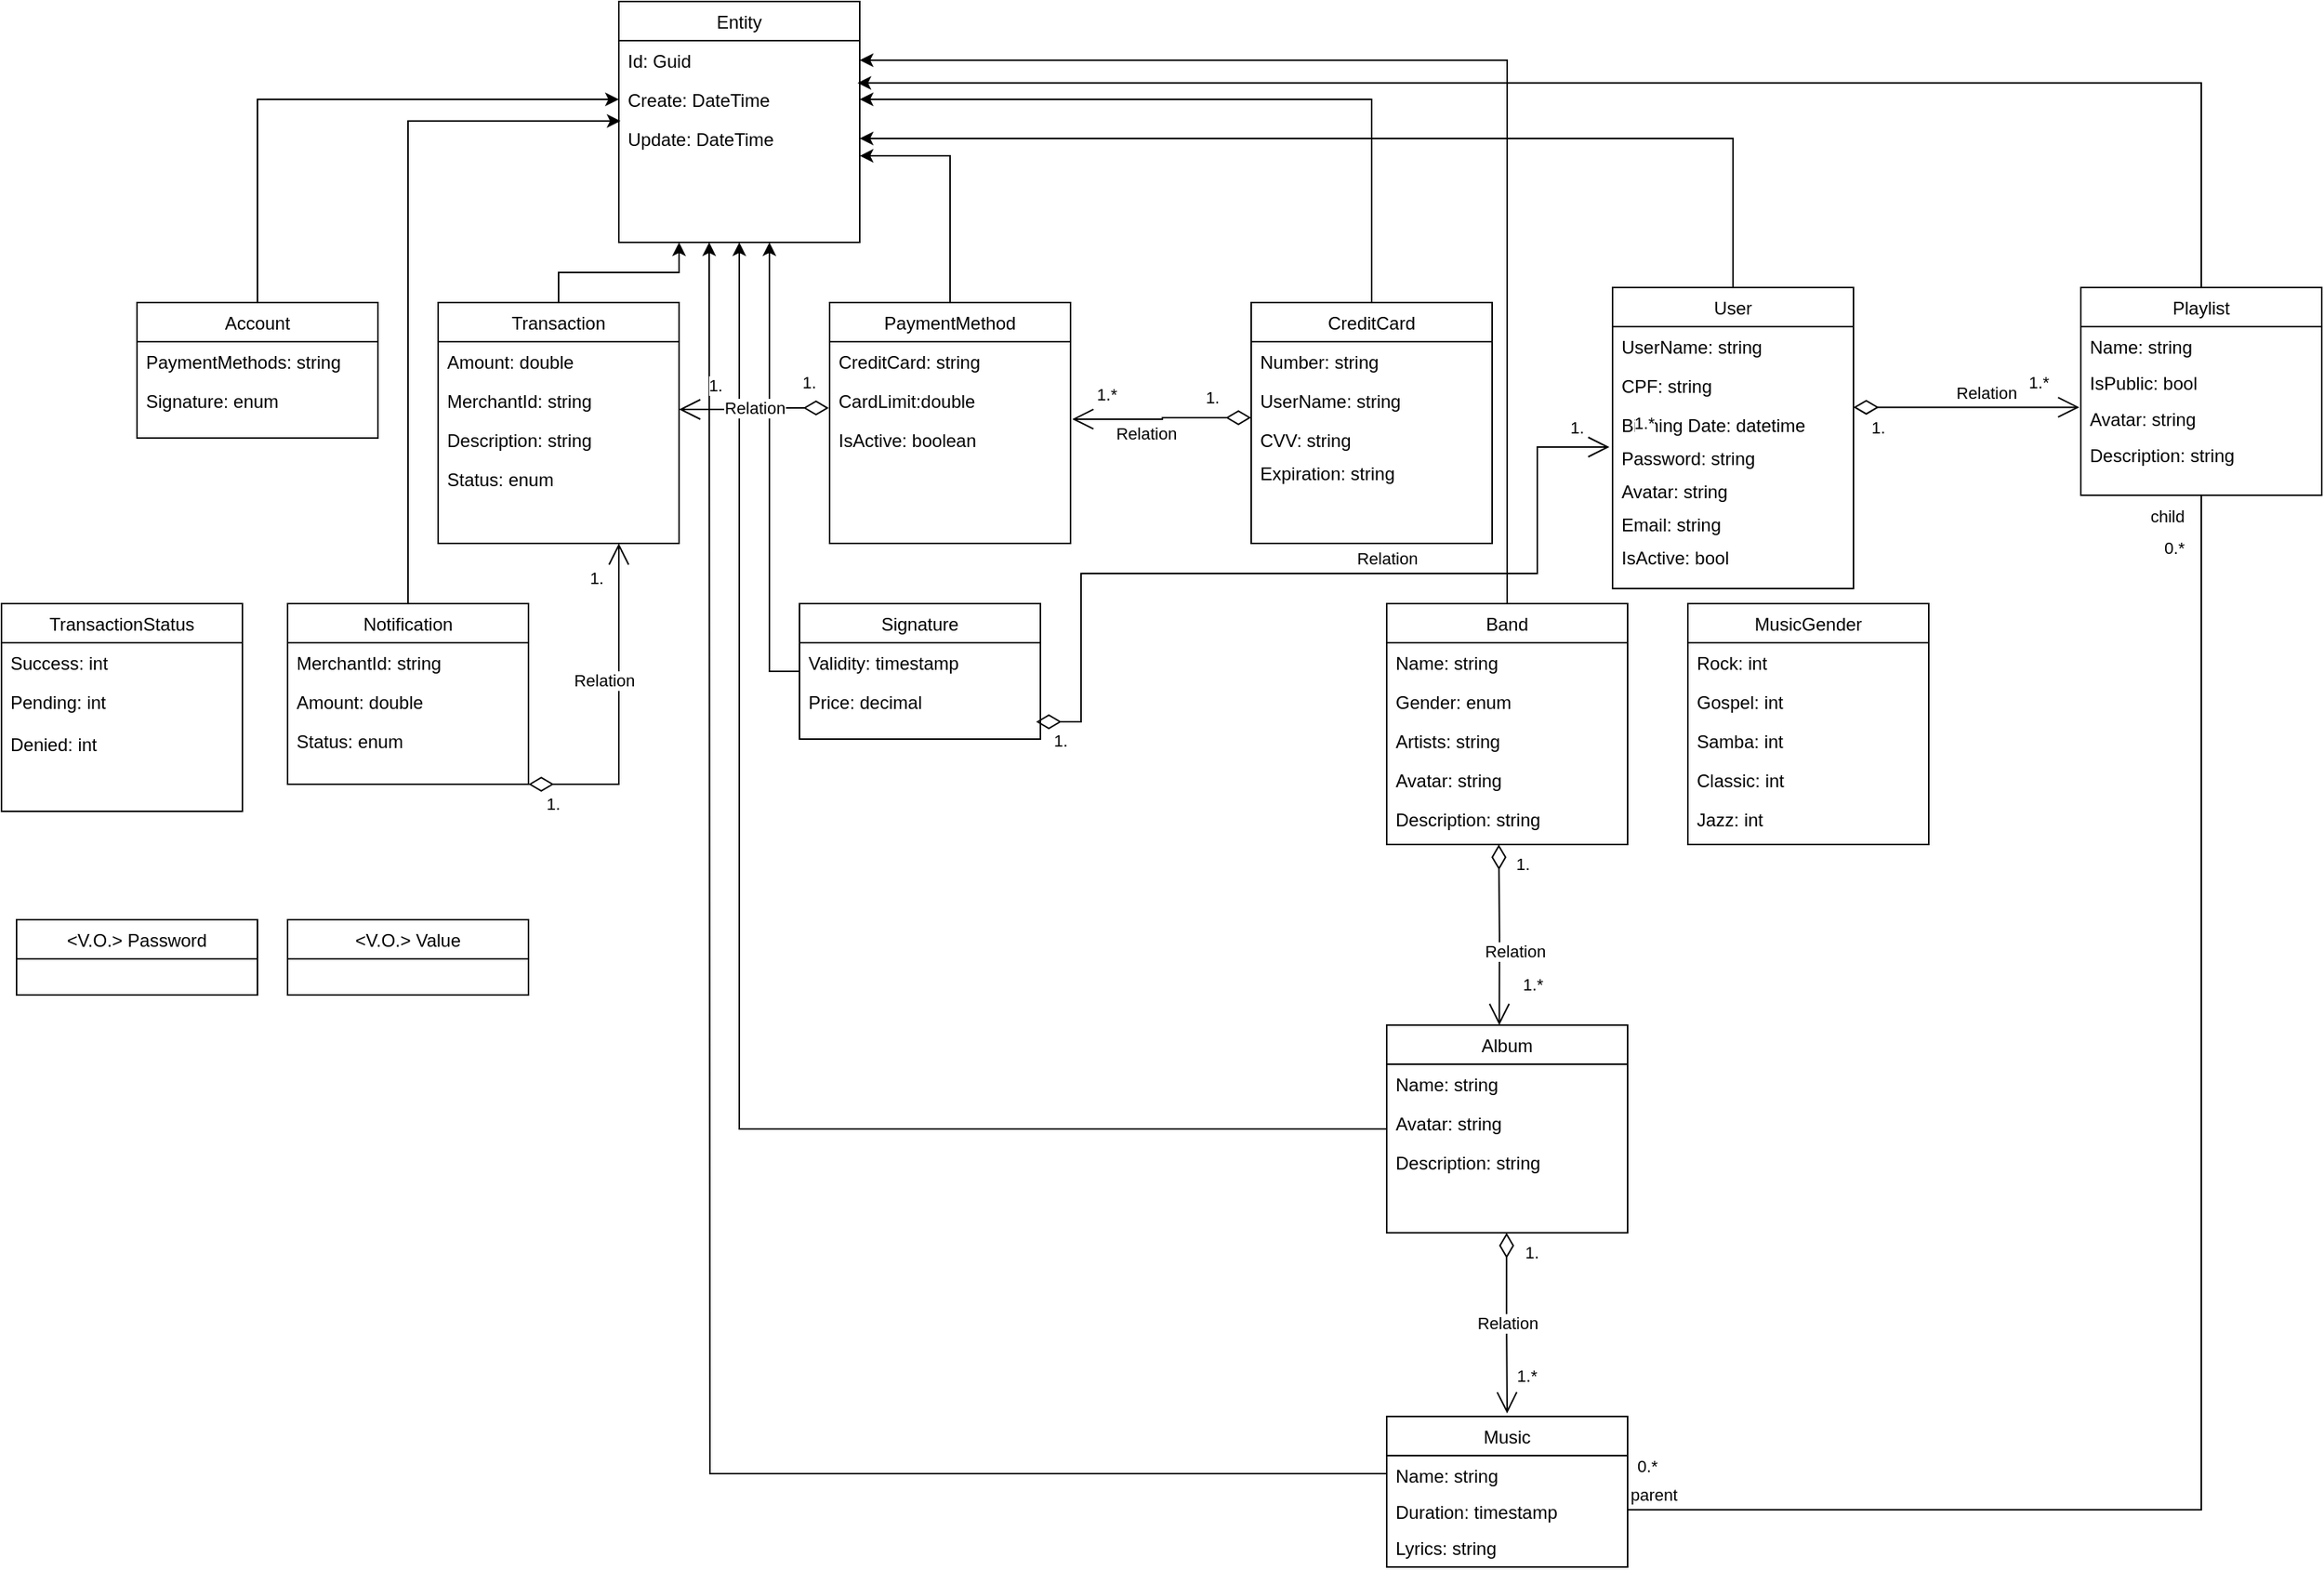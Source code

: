 <mxfile version="22.1.11" type="github">
  <diagram id="C5RBs43oDa-KdzZeNtuy" name="Page-1">
    <mxGraphModel dx="2552" dy="936" grid="1" gridSize="10" guides="1" tooltips="1" connect="1" arrows="1" fold="1" page="1" pageScale="1" pageWidth="827" pageHeight="1169" math="0" shadow="0">
      <root>
        <mxCell id="WIyWlLk6GJQsqaUBKTNV-0" />
        <mxCell id="WIyWlLk6GJQsqaUBKTNV-1" parent="WIyWlLk6GJQsqaUBKTNV-0" />
        <mxCell id="0GUvXhndow0v7ntM_QwC-140" style="edgeStyle=orthogonalEdgeStyle;rounded=0;orthogonalLoop=1;jettySize=auto;html=1;entryX=0;entryY=0.5;entryDx=0;entryDy=0;" edge="1" parent="WIyWlLk6GJQsqaUBKTNV-1" source="0GUvXhndow0v7ntM_QwC-0" target="0GUvXhndow0v7ntM_QwC-29">
          <mxGeometry relative="1" as="geometry" />
        </mxCell>
        <mxCell id="0GUvXhndow0v7ntM_QwC-0" value="Account" style="swimlane;fontStyle=0;align=center;verticalAlign=top;childLayout=stackLayout;horizontal=1;startSize=26;horizontalStack=0;resizeParent=1;resizeLast=0;collapsible=1;marginBottom=0;rounded=0;shadow=0;strokeWidth=1;" vertex="1" parent="WIyWlLk6GJQsqaUBKTNV-1">
          <mxGeometry x="80" y="800" width="160" height="90" as="geometry">
            <mxRectangle x="130" y="380" width="160" height="26" as="alternateBounds" />
          </mxGeometry>
        </mxCell>
        <mxCell id="0GUvXhndow0v7ntM_QwC-6" value="PaymentMethods: string" style="text;align=left;verticalAlign=top;spacingLeft=4;spacingRight=4;overflow=hidden;rotatable=0;points=[[0,0.5],[1,0.5]];portConstraint=eastwest;rounded=0;shadow=0;html=0;" vertex="1" parent="0GUvXhndow0v7ntM_QwC-0">
          <mxGeometry y="26" width="160" height="26" as="geometry" />
        </mxCell>
        <mxCell id="0GUvXhndow0v7ntM_QwC-2" value="Signature: enum" style="text;align=left;verticalAlign=top;spacingLeft=4;spacingRight=4;overflow=hidden;rotatable=0;points=[[0,0.5],[1,0.5]];portConstraint=eastwest;rounded=0;shadow=0;html=0;" vertex="1" parent="0GUvXhndow0v7ntM_QwC-0">
          <mxGeometry y="52" width="160" height="22" as="geometry" />
        </mxCell>
        <mxCell id="0GUvXhndow0v7ntM_QwC-139" style="edgeStyle=orthogonalEdgeStyle;rounded=0;orthogonalLoop=1;jettySize=auto;html=1;entryX=0.25;entryY=1;entryDx=0;entryDy=0;" edge="1" parent="WIyWlLk6GJQsqaUBKTNV-1" source="0GUvXhndow0v7ntM_QwC-7" target="0GUvXhndow0v7ntM_QwC-27">
          <mxGeometry relative="1" as="geometry" />
        </mxCell>
        <mxCell id="0GUvXhndow0v7ntM_QwC-7" value="Transaction" style="swimlane;fontStyle=0;align=center;verticalAlign=top;childLayout=stackLayout;horizontal=1;startSize=26;horizontalStack=0;resizeParent=1;resizeLast=0;collapsible=1;marginBottom=0;rounded=0;shadow=0;strokeWidth=1;" vertex="1" parent="WIyWlLk6GJQsqaUBKTNV-1">
          <mxGeometry x="280" y="800" width="160" height="160" as="geometry">
            <mxRectangle x="130" y="380" width="160" height="26" as="alternateBounds" />
          </mxGeometry>
        </mxCell>
        <mxCell id="0GUvXhndow0v7ntM_QwC-15" value="Amount: double" style="text;align=left;verticalAlign=top;spacingLeft=4;spacingRight=4;overflow=hidden;rotatable=0;points=[[0,0.5],[1,0.5]];portConstraint=eastwest;" vertex="1" parent="0GUvXhndow0v7ntM_QwC-7">
          <mxGeometry y="26" width="160" height="26" as="geometry" />
        </mxCell>
        <mxCell id="0GUvXhndow0v7ntM_QwC-25" value="MerchantId: string" style="text;align=left;verticalAlign=top;spacingLeft=4;spacingRight=4;overflow=hidden;rotatable=0;points=[[0,0.5],[1,0.5]];portConstraint=eastwest;" vertex="1" parent="0GUvXhndow0v7ntM_QwC-7">
          <mxGeometry y="52" width="160" height="26" as="geometry" />
        </mxCell>
        <mxCell id="0GUvXhndow0v7ntM_QwC-26" value="Description: string" style="text;align=left;verticalAlign=top;spacingLeft=4;spacingRight=4;overflow=hidden;rotatable=0;points=[[0,0.5],[1,0.5]];portConstraint=eastwest;" vertex="1" parent="0GUvXhndow0v7ntM_QwC-7">
          <mxGeometry y="78" width="160" height="26" as="geometry" />
        </mxCell>
        <mxCell id="0GUvXhndow0v7ntM_QwC-67" value="Status: enum" style="text;align=left;verticalAlign=top;spacingLeft=4;spacingRight=4;overflow=hidden;rotatable=0;points=[[0,0.5],[1,0.5]];portConstraint=eastwest;" vertex="1" parent="0GUvXhndow0v7ntM_QwC-7">
          <mxGeometry y="104" width="160" height="26" as="geometry" />
        </mxCell>
        <mxCell id="0GUvXhndow0v7ntM_QwC-17" value="PaymentMethod" style="swimlane;fontStyle=0;align=center;verticalAlign=top;childLayout=stackLayout;horizontal=1;startSize=26;horizontalStack=0;resizeParent=1;resizeLast=0;collapsible=1;marginBottom=0;rounded=0;shadow=0;strokeWidth=1;" vertex="1" parent="WIyWlLk6GJQsqaUBKTNV-1">
          <mxGeometry x="540" y="800" width="160" height="160" as="geometry">
            <mxRectangle x="130" y="380" width="160" height="26" as="alternateBounds" />
          </mxGeometry>
        </mxCell>
        <mxCell id="0GUvXhndow0v7ntM_QwC-18" value="CreditCard: string" style="text;align=left;verticalAlign=top;spacingLeft=4;spacingRight=4;overflow=hidden;rotatable=0;points=[[0,0.5],[1,0.5]];portConstraint=eastwest;" vertex="1" parent="0GUvXhndow0v7ntM_QwC-17">
          <mxGeometry y="26" width="160" height="26" as="geometry" />
        </mxCell>
        <mxCell id="0GUvXhndow0v7ntM_QwC-19" value="CardLimit:double" style="text;align=left;verticalAlign=top;spacingLeft=4;spacingRight=4;overflow=hidden;rotatable=0;points=[[0,0.5],[1,0.5]];portConstraint=eastwest;rounded=0;shadow=0;html=0;" vertex="1" parent="0GUvXhndow0v7ntM_QwC-17">
          <mxGeometry y="52" width="160" height="26" as="geometry" />
        </mxCell>
        <mxCell id="0GUvXhndow0v7ntM_QwC-20" value="IsActive: boolean" style="text;align=left;verticalAlign=top;spacingLeft=4;spacingRight=4;overflow=hidden;rotatable=0;points=[[0,0.5],[1,0.5]];portConstraint=eastwest;rounded=0;shadow=0;html=0;" vertex="1" parent="0GUvXhndow0v7ntM_QwC-17">
          <mxGeometry y="78" width="160" height="22" as="geometry" />
        </mxCell>
        <mxCell id="0GUvXhndow0v7ntM_QwC-21" value="Notification" style="swimlane;fontStyle=0;align=center;verticalAlign=top;childLayout=stackLayout;horizontal=1;startSize=26;horizontalStack=0;resizeParent=1;resizeLast=0;collapsible=1;marginBottom=0;rounded=0;shadow=0;strokeWidth=1;" vertex="1" parent="WIyWlLk6GJQsqaUBKTNV-1">
          <mxGeometry x="180" y="1000" width="160" height="120" as="geometry">
            <mxRectangle x="130" y="380" width="160" height="26" as="alternateBounds" />
          </mxGeometry>
        </mxCell>
        <mxCell id="0GUvXhndow0v7ntM_QwC-22" value="MerchantId: string" style="text;align=left;verticalAlign=top;spacingLeft=4;spacingRight=4;overflow=hidden;rotatable=0;points=[[0,0.5],[1,0.5]];portConstraint=eastwest;" vertex="1" parent="0GUvXhndow0v7ntM_QwC-21">
          <mxGeometry y="26" width="160" height="26" as="geometry" />
        </mxCell>
        <mxCell id="0GUvXhndow0v7ntM_QwC-24" value="Amount: double" style="text;align=left;verticalAlign=top;spacingLeft=4;spacingRight=4;overflow=hidden;rotatable=0;points=[[0,0.5],[1,0.5]];portConstraint=eastwest;" vertex="1" parent="0GUvXhndow0v7ntM_QwC-21">
          <mxGeometry y="52" width="160" height="26" as="geometry" />
        </mxCell>
        <mxCell id="0GUvXhndow0v7ntM_QwC-127" value="Status: enum" style="text;align=left;verticalAlign=top;spacingLeft=4;spacingRight=4;overflow=hidden;rotatable=0;points=[[0,0.5],[1,0.5]];portConstraint=eastwest;" vertex="1" parent="0GUvXhndow0v7ntM_QwC-21">
          <mxGeometry y="78" width="160" height="26" as="geometry" />
        </mxCell>
        <mxCell id="0GUvXhndow0v7ntM_QwC-27" value="Entity" style="swimlane;fontStyle=0;align=center;verticalAlign=top;childLayout=stackLayout;horizontal=1;startSize=26;horizontalStack=0;resizeParent=1;resizeLast=0;collapsible=1;marginBottom=0;rounded=0;shadow=0;strokeWidth=1;" vertex="1" parent="WIyWlLk6GJQsqaUBKTNV-1">
          <mxGeometry x="400" y="600" width="160" height="160" as="geometry">
            <mxRectangle x="130" y="380" width="160" height="26" as="alternateBounds" />
          </mxGeometry>
        </mxCell>
        <mxCell id="0GUvXhndow0v7ntM_QwC-28" value="Id: Guid" style="text;align=left;verticalAlign=top;spacingLeft=4;spacingRight=4;overflow=hidden;rotatable=0;points=[[0,0.5],[1,0.5]];portConstraint=eastwest;" vertex="1" parent="0GUvXhndow0v7ntM_QwC-27">
          <mxGeometry y="26" width="160" height="26" as="geometry" />
        </mxCell>
        <mxCell id="0GUvXhndow0v7ntM_QwC-29" value="Create: DateTime" style="text;align=left;verticalAlign=top;spacingLeft=4;spacingRight=4;overflow=hidden;rotatable=0;points=[[0,0.5],[1,0.5]];portConstraint=eastwest;" vertex="1" parent="0GUvXhndow0v7ntM_QwC-27">
          <mxGeometry y="52" width="160" height="26" as="geometry" />
        </mxCell>
        <mxCell id="0GUvXhndow0v7ntM_QwC-30" value="Update: DateTime" style="text;align=left;verticalAlign=top;spacingLeft=4;spacingRight=4;overflow=hidden;rotatable=0;points=[[0,0.5],[1,0.5]];portConstraint=eastwest;" vertex="1" parent="0GUvXhndow0v7ntM_QwC-27">
          <mxGeometry y="78" width="160" height="26" as="geometry" />
        </mxCell>
        <mxCell id="0GUvXhndow0v7ntM_QwC-136" style="edgeStyle=orthogonalEdgeStyle;rounded=0;orthogonalLoop=1;jettySize=auto;html=1;entryX=1;entryY=0.5;entryDx=0;entryDy=0;" edge="1" parent="WIyWlLk6GJQsqaUBKTNV-1" source="0GUvXhndow0v7ntM_QwC-34" target="0GUvXhndow0v7ntM_QwC-29">
          <mxGeometry relative="1" as="geometry" />
        </mxCell>
        <mxCell id="0GUvXhndow0v7ntM_QwC-34" value="CreditCard" style="swimlane;fontStyle=0;align=center;verticalAlign=top;childLayout=stackLayout;horizontal=1;startSize=26;horizontalStack=0;resizeParent=1;resizeLast=0;collapsible=1;marginBottom=0;rounded=0;shadow=0;strokeWidth=1;" vertex="1" parent="WIyWlLk6GJQsqaUBKTNV-1">
          <mxGeometry x="820" y="800" width="160" height="160" as="geometry">
            <mxRectangle x="130" y="380" width="160" height="26" as="alternateBounds" />
          </mxGeometry>
        </mxCell>
        <mxCell id="0GUvXhndow0v7ntM_QwC-35" value="Number: string" style="text;align=left;verticalAlign=top;spacingLeft=4;spacingRight=4;overflow=hidden;rotatable=0;points=[[0,0.5],[1,0.5]];portConstraint=eastwest;" vertex="1" parent="0GUvXhndow0v7ntM_QwC-34">
          <mxGeometry y="26" width="160" height="26" as="geometry" />
        </mxCell>
        <mxCell id="0GUvXhndow0v7ntM_QwC-36" value="UserName: string" style="text;align=left;verticalAlign=top;spacingLeft=4;spacingRight=4;overflow=hidden;rotatable=0;points=[[0,0.5],[1,0.5]];portConstraint=eastwest;rounded=0;shadow=0;html=0;" vertex="1" parent="0GUvXhndow0v7ntM_QwC-34">
          <mxGeometry y="52" width="160" height="26" as="geometry" />
        </mxCell>
        <mxCell id="0GUvXhndow0v7ntM_QwC-37" value="CVV: string" style="text;align=left;verticalAlign=top;spacingLeft=4;spacingRight=4;overflow=hidden;rotatable=0;points=[[0,0.5],[1,0.5]];portConstraint=eastwest;rounded=0;shadow=0;html=0;" vertex="1" parent="0GUvXhndow0v7ntM_QwC-34">
          <mxGeometry y="78" width="160" height="22" as="geometry" />
        </mxCell>
        <mxCell id="0GUvXhndow0v7ntM_QwC-38" value="Expiration: string" style="text;align=left;verticalAlign=top;spacingLeft=4;spacingRight=4;overflow=hidden;rotatable=0;points=[[0,0.5],[1,0.5]];portConstraint=eastwest;rounded=0;shadow=0;html=0;" vertex="1" parent="0GUvXhndow0v7ntM_QwC-34">
          <mxGeometry y="100" width="160" height="22" as="geometry" />
        </mxCell>
        <mxCell id="0GUvXhndow0v7ntM_QwC-138" style="edgeStyle=orthogonalEdgeStyle;rounded=0;orthogonalLoop=1;jettySize=auto;html=1;" edge="1" parent="WIyWlLk6GJQsqaUBKTNV-1" source="0GUvXhndow0v7ntM_QwC-39">
          <mxGeometry relative="1" as="geometry">
            <mxPoint x="500" y="760" as="targetPoint" />
          </mxGeometry>
        </mxCell>
        <mxCell id="0GUvXhndow0v7ntM_QwC-39" value="Signature" style="swimlane;fontStyle=0;align=center;verticalAlign=top;childLayout=stackLayout;horizontal=1;startSize=26;horizontalStack=0;resizeParent=1;resizeLast=0;collapsible=1;marginBottom=0;rounded=0;shadow=0;strokeWidth=1;" vertex="1" parent="WIyWlLk6GJQsqaUBKTNV-1">
          <mxGeometry x="520" y="1000" width="160" height="90" as="geometry">
            <mxRectangle x="130" y="380" width="160" height="26" as="alternateBounds" />
          </mxGeometry>
        </mxCell>
        <mxCell id="0GUvXhndow0v7ntM_QwC-47" value="Validity: timestamp" style="text;align=left;verticalAlign=top;spacingLeft=4;spacingRight=4;overflow=hidden;rotatable=0;points=[[0,0.5],[1,0.5]];portConstraint=eastwest;" vertex="1" parent="0GUvXhndow0v7ntM_QwC-39">
          <mxGeometry y="26" width="160" height="26" as="geometry" />
        </mxCell>
        <mxCell id="0GUvXhndow0v7ntM_QwC-44" value="Price: decimal" style="text;align=left;verticalAlign=top;spacingLeft=4;spacingRight=4;overflow=hidden;rotatable=0;points=[[0,0.5],[1,0.5]];portConstraint=eastwest;" vertex="1" parent="0GUvXhndow0v7ntM_QwC-39">
          <mxGeometry y="52" width="160" height="26" as="geometry" />
        </mxCell>
        <mxCell id="0GUvXhndow0v7ntM_QwC-150" style="edgeStyle=orthogonalEdgeStyle;rounded=0;orthogonalLoop=1;jettySize=auto;html=1;entryX=1;entryY=0.5;entryDx=0;entryDy=0;" edge="1" parent="WIyWlLk6GJQsqaUBKTNV-1" source="0GUvXhndow0v7ntM_QwC-59" target="0GUvXhndow0v7ntM_QwC-30">
          <mxGeometry relative="1" as="geometry" />
        </mxCell>
        <mxCell id="0GUvXhndow0v7ntM_QwC-59" value="User" style="swimlane;fontStyle=0;align=center;verticalAlign=top;childLayout=stackLayout;horizontal=1;startSize=26;horizontalStack=0;resizeParent=1;resizeLast=0;collapsible=1;marginBottom=0;rounded=0;shadow=0;strokeWidth=1;" vertex="1" parent="WIyWlLk6GJQsqaUBKTNV-1">
          <mxGeometry x="1060" y="790" width="160" height="200" as="geometry">
            <mxRectangle x="130" y="380" width="160" height="26" as="alternateBounds" />
          </mxGeometry>
        </mxCell>
        <mxCell id="0GUvXhndow0v7ntM_QwC-60" value="UserName: string" style="text;align=left;verticalAlign=top;spacingLeft=4;spacingRight=4;overflow=hidden;rotatable=0;points=[[0,0.5],[1,0.5]];portConstraint=eastwest;" vertex="1" parent="0GUvXhndow0v7ntM_QwC-59">
          <mxGeometry y="26" width="160" height="26" as="geometry" />
        </mxCell>
        <mxCell id="0GUvXhndow0v7ntM_QwC-61" value="CPF: string" style="text;align=left;verticalAlign=top;spacingLeft=4;spacingRight=4;overflow=hidden;rotatable=0;points=[[0,0.5],[1,0.5]];portConstraint=eastwest;rounded=0;shadow=0;html=0;" vertex="1" parent="0GUvXhndow0v7ntM_QwC-59">
          <mxGeometry y="52" width="160" height="26" as="geometry" />
        </mxCell>
        <mxCell id="0GUvXhndow0v7ntM_QwC-62" value="Birthing Date: datetime" style="text;align=left;verticalAlign=top;spacingLeft=4;spacingRight=4;overflow=hidden;rotatable=0;points=[[0,0.5],[1,0.5]];portConstraint=eastwest;rounded=0;shadow=0;html=0;" vertex="1" parent="0GUvXhndow0v7ntM_QwC-59">
          <mxGeometry y="78" width="160" height="22" as="geometry" />
        </mxCell>
        <mxCell id="0GUvXhndow0v7ntM_QwC-63" value="Password: string" style="text;align=left;verticalAlign=top;spacingLeft=4;spacingRight=4;overflow=hidden;rotatable=0;points=[[0,0.5],[1,0.5]];portConstraint=eastwest;rounded=0;shadow=0;html=0;" vertex="1" parent="0GUvXhndow0v7ntM_QwC-59">
          <mxGeometry y="100" width="160" height="22" as="geometry" />
        </mxCell>
        <mxCell id="0GUvXhndow0v7ntM_QwC-64" value="Avatar: string" style="text;align=left;verticalAlign=top;spacingLeft=4;spacingRight=4;overflow=hidden;rotatable=0;points=[[0,0.5],[1,0.5]];portConstraint=eastwest;rounded=0;shadow=0;html=0;" vertex="1" parent="0GUvXhndow0v7ntM_QwC-59">
          <mxGeometry y="122" width="160" height="22" as="geometry" />
        </mxCell>
        <mxCell id="0GUvXhndow0v7ntM_QwC-65" value="Email: string&#xa;&#xa;IsActive: bool" style="text;align=left;verticalAlign=top;spacingLeft=4;spacingRight=4;overflow=hidden;rotatable=0;points=[[0,0.5],[1,0.5]];portConstraint=eastwest;rounded=0;shadow=0;html=0;" vertex="1" parent="0GUvXhndow0v7ntM_QwC-59">
          <mxGeometry y="144" width="160" height="22" as="geometry" />
        </mxCell>
        <mxCell id="0GUvXhndow0v7ntM_QwC-66" value="IsActive: bool" style="text;align=left;verticalAlign=top;spacingLeft=4;spacingRight=4;overflow=hidden;rotatable=0;points=[[0,0.5],[1,0.5]];portConstraint=eastwest;rounded=0;shadow=0;html=0;" vertex="1" parent="0GUvXhndow0v7ntM_QwC-59">
          <mxGeometry y="166" width="160" height="22" as="geometry" />
        </mxCell>
        <mxCell id="0GUvXhndow0v7ntM_QwC-68" value="TransactionStatus" style="swimlane;fontStyle=0;align=center;verticalAlign=top;childLayout=stackLayout;horizontal=1;startSize=26;horizontalStack=0;resizeParent=1;resizeLast=0;collapsible=1;marginBottom=0;rounded=0;shadow=0;strokeWidth=1;" vertex="1" parent="WIyWlLk6GJQsqaUBKTNV-1">
          <mxGeometry x="-10" y="1000" width="160" height="138" as="geometry">
            <mxRectangle x="130" y="380" width="160" height="26" as="alternateBounds" />
          </mxGeometry>
        </mxCell>
        <mxCell id="0GUvXhndow0v7ntM_QwC-69" value="Success: int" style="text;align=left;verticalAlign=top;spacingLeft=4;spacingRight=4;overflow=hidden;rotatable=0;points=[[0,0.5],[1,0.5]];portConstraint=eastwest;" vertex="1" parent="0GUvXhndow0v7ntM_QwC-68">
          <mxGeometry y="26" width="160" height="26" as="geometry" />
        </mxCell>
        <mxCell id="0GUvXhndow0v7ntM_QwC-70" value="Pending: int" style="text;align=left;verticalAlign=top;spacingLeft=4;spacingRight=4;overflow=hidden;rotatable=0;points=[[0,0.5],[1,0.5]];portConstraint=eastwest;" vertex="1" parent="0GUvXhndow0v7ntM_QwC-68">
          <mxGeometry y="52" width="160" height="28" as="geometry" />
        </mxCell>
        <mxCell id="0GUvXhndow0v7ntM_QwC-73" value="Denied: int" style="text;align=left;verticalAlign=top;spacingLeft=4;spacingRight=4;overflow=hidden;rotatable=0;points=[[0,0.5],[1,0.5]];portConstraint=eastwest;" vertex="1" parent="0GUvXhndow0v7ntM_QwC-68">
          <mxGeometry y="80" width="160" height="18" as="geometry" />
        </mxCell>
        <mxCell id="0GUvXhndow0v7ntM_QwC-147" style="edgeStyle=orthogonalEdgeStyle;rounded=0;orthogonalLoop=1;jettySize=auto;html=1;entryX=1;entryY=0.5;entryDx=0;entryDy=0;" edge="1" parent="WIyWlLk6GJQsqaUBKTNV-1" source="0GUvXhndow0v7ntM_QwC-74" target="0GUvXhndow0v7ntM_QwC-28">
          <mxGeometry relative="1" as="geometry" />
        </mxCell>
        <mxCell id="0GUvXhndow0v7ntM_QwC-74" value="Band" style="swimlane;fontStyle=0;align=center;verticalAlign=top;childLayout=stackLayout;horizontal=1;startSize=26;horizontalStack=0;resizeParent=1;resizeLast=0;collapsible=1;marginBottom=0;rounded=0;shadow=0;strokeWidth=1;" vertex="1" parent="WIyWlLk6GJQsqaUBKTNV-1">
          <mxGeometry x="910" y="1000" width="160" height="160" as="geometry">
            <mxRectangle x="130" y="380" width="160" height="26" as="alternateBounds" />
          </mxGeometry>
        </mxCell>
        <mxCell id="0GUvXhndow0v7ntM_QwC-88" value="Name: string" style="text;align=left;verticalAlign=top;spacingLeft=4;spacingRight=4;overflow=hidden;rotatable=0;points=[[0,0.5],[1,0.5]];portConstraint=eastwest;" vertex="1" parent="0GUvXhndow0v7ntM_QwC-74">
          <mxGeometry y="26" width="160" height="26" as="geometry" />
        </mxCell>
        <mxCell id="0GUvXhndow0v7ntM_QwC-89" value="Gender: enum" style="text;align=left;verticalAlign=top;spacingLeft=4;spacingRight=4;overflow=hidden;rotatable=0;points=[[0,0.5],[1,0.5]];portConstraint=eastwest;" vertex="1" parent="0GUvXhndow0v7ntM_QwC-74">
          <mxGeometry y="52" width="160" height="26" as="geometry" />
        </mxCell>
        <mxCell id="0GUvXhndow0v7ntM_QwC-101" value="Artists: string" style="text;align=left;verticalAlign=top;spacingLeft=4;spacingRight=4;overflow=hidden;rotatable=0;points=[[0,0.5],[1,0.5]];portConstraint=eastwest;" vertex="1" parent="0GUvXhndow0v7ntM_QwC-74">
          <mxGeometry y="78" width="160" height="26" as="geometry" />
        </mxCell>
        <mxCell id="0GUvXhndow0v7ntM_QwC-102" value="Avatar: string" style="text;align=left;verticalAlign=top;spacingLeft=4;spacingRight=4;overflow=hidden;rotatable=0;points=[[0,0.5],[1,0.5]];portConstraint=eastwest;" vertex="1" parent="0GUvXhndow0v7ntM_QwC-74">
          <mxGeometry y="104" width="160" height="26" as="geometry" />
        </mxCell>
        <mxCell id="0GUvXhndow0v7ntM_QwC-108" value="Description: string" style="text;align=left;verticalAlign=top;spacingLeft=4;spacingRight=4;overflow=hidden;rotatable=0;points=[[0,0.5],[1,0.5]];portConstraint=eastwest;" vertex="1" parent="0GUvXhndow0v7ntM_QwC-74">
          <mxGeometry y="130" width="160" height="30" as="geometry" />
        </mxCell>
        <mxCell id="0GUvXhndow0v7ntM_QwC-148" style="edgeStyle=orthogonalEdgeStyle;rounded=0;orthogonalLoop=1;jettySize=auto;html=1;entryX=0.5;entryY=1;entryDx=0;entryDy=0;" edge="1" parent="WIyWlLk6GJQsqaUBKTNV-1" source="0GUvXhndow0v7ntM_QwC-78" target="0GUvXhndow0v7ntM_QwC-27">
          <mxGeometry relative="1" as="geometry" />
        </mxCell>
        <mxCell id="0GUvXhndow0v7ntM_QwC-78" value="Album" style="swimlane;fontStyle=0;align=center;verticalAlign=top;childLayout=stackLayout;horizontal=1;startSize=26;horizontalStack=0;resizeParent=1;resizeLast=0;collapsible=1;marginBottom=0;rounded=0;shadow=0;strokeWidth=1;" vertex="1" parent="WIyWlLk6GJQsqaUBKTNV-1">
          <mxGeometry x="910" y="1280" width="160" height="138" as="geometry">
            <mxRectangle x="130" y="380" width="160" height="26" as="alternateBounds" />
          </mxGeometry>
        </mxCell>
        <mxCell id="0GUvXhndow0v7ntM_QwC-103" value="Name: string" style="text;align=left;verticalAlign=top;spacingLeft=4;spacingRight=4;overflow=hidden;rotatable=0;points=[[0,0.5],[1,0.5]];portConstraint=eastwest;" vertex="1" parent="0GUvXhndow0v7ntM_QwC-78">
          <mxGeometry y="26" width="160" height="26" as="geometry" />
        </mxCell>
        <mxCell id="0GUvXhndow0v7ntM_QwC-107" value="Avatar: string" style="text;align=left;verticalAlign=top;spacingLeft=4;spacingRight=4;overflow=hidden;rotatable=0;points=[[0,0.5],[1,0.5]];portConstraint=eastwest;" vertex="1" parent="0GUvXhndow0v7ntM_QwC-78">
          <mxGeometry y="52" width="160" height="26" as="geometry" />
        </mxCell>
        <mxCell id="0GUvXhndow0v7ntM_QwC-109" value="Description: string" style="text;align=left;verticalAlign=top;spacingLeft=4;spacingRight=4;overflow=hidden;rotatable=0;points=[[0,0.5],[1,0.5]];portConstraint=eastwest;" vertex="1" parent="0GUvXhndow0v7ntM_QwC-78">
          <mxGeometry y="78" width="160" height="24" as="geometry" />
        </mxCell>
        <mxCell id="0GUvXhndow0v7ntM_QwC-82" value="Music" style="swimlane;fontStyle=0;align=center;verticalAlign=top;childLayout=stackLayout;horizontal=1;startSize=26;horizontalStack=0;resizeParent=1;resizeLast=0;collapsible=1;marginBottom=0;rounded=0;shadow=0;strokeWidth=1;" vertex="1" parent="WIyWlLk6GJQsqaUBKTNV-1">
          <mxGeometry x="910" y="1540" width="160" height="100" as="geometry">
            <mxRectangle x="130" y="380" width="160" height="26" as="alternateBounds" />
          </mxGeometry>
        </mxCell>
        <mxCell id="0GUvXhndow0v7ntM_QwC-149" style="edgeStyle=orthogonalEdgeStyle;rounded=0;orthogonalLoop=1;jettySize=auto;html=1;" edge="1" parent="0GUvXhndow0v7ntM_QwC-82" source="0GUvXhndow0v7ntM_QwC-110">
          <mxGeometry relative="1" as="geometry">
            <mxPoint x="-450" y="-780" as="targetPoint" />
          </mxGeometry>
        </mxCell>
        <mxCell id="0GUvXhndow0v7ntM_QwC-110" value="Name: string" style="text;align=left;verticalAlign=top;spacingLeft=4;spacingRight=4;overflow=hidden;rotatable=0;points=[[0,0.5],[1,0.5]];portConstraint=eastwest;" vertex="1" parent="0GUvXhndow0v7ntM_QwC-82">
          <mxGeometry y="26" width="160" height="24" as="geometry" />
        </mxCell>
        <mxCell id="0GUvXhndow0v7ntM_QwC-111" value="Duration: timestamp" style="text;align=left;verticalAlign=top;spacingLeft=4;spacingRight=4;overflow=hidden;rotatable=0;points=[[0,0.5],[1,0.5]];portConstraint=eastwest;" vertex="1" parent="0GUvXhndow0v7ntM_QwC-82">
          <mxGeometry y="50" width="160" height="24" as="geometry" />
        </mxCell>
        <mxCell id="0GUvXhndow0v7ntM_QwC-112" value="Lyrics: string" style="text;align=left;verticalAlign=top;spacingLeft=4;spacingRight=4;overflow=hidden;rotatable=0;points=[[0,0.5],[1,0.5]];portConstraint=eastwest;" vertex="1" parent="0GUvXhndow0v7ntM_QwC-82">
          <mxGeometry y="74" width="160" height="24" as="geometry" />
        </mxCell>
        <mxCell id="0GUvXhndow0v7ntM_QwC-86" value="Playlist" style="swimlane;fontStyle=0;align=center;verticalAlign=top;childLayout=stackLayout;horizontal=1;startSize=26;horizontalStack=0;resizeParent=1;resizeLast=0;collapsible=1;marginBottom=0;rounded=0;shadow=0;strokeWidth=1;" vertex="1" parent="WIyWlLk6GJQsqaUBKTNV-1">
          <mxGeometry x="1371" y="790" width="160" height="138" as="geometry">
            <mxRectangle x="1120" y="800" width="160" height="26" as="alternateBounds" />
          </mxGeometry>
        </mxCell>
        <mxCell id="0GUvXhndow0v7ntM_QwC-96" value="Name: string" style="text;align=left;verticalAlign=top;spacingLeft=4;spacingRight=4;overflow=hidden;rotatable=0;points=[[0,0.5],[1,0.5]];portConstraint=eastwest;" vertex="1" parent="0GUvXhndow0v7ntM_QwC-86">
          <mxGeometry y="26" width="160" height="24" as="geometry" />
        </mxCell>
        <mxCell id="0GUvXhndow0v7ntM_QwC-97" value="IsPublic: bool" style="text;align=left;verticalAlign=top;spacingLeft=4;spacingRight=4;overflow=hidden;rotatable=0;points=[[0,0.5],[1,0.5]];portConstraint=eastwest;" vertex="1" parent="0GUvXhndow0v7ntM_QwC-86">
          <mxGeometry y="50" width="160" height="24" as="geometry" />
        </mxCell>
        <mxCell id="0GUvXhndow0v7ntM_QwC-99" value="Avatar: string" style="text;align=left;verticalAlign=top;spacingLeft=4;spacingRight=4;overflow=hidden;rotatable=0;points=[[0,0.5],[1,0.5]];portConstraint=eastwest;" vertex="1" parent="0GUvXhndow0v7ntM_QwC-86">
          <mxGeometry y="74" width="160" height="24" as="geometry" />
        </mxCell>
        <mxCell id="0GUvXhndow0v7ntM_QwC-100" value="Description: string" style="text;align=left;verticalAlign=top;spacingLeft=4;spacingRight=4;overflow=hidden;rotatable=0;points=[[0,0.5],[1,0.5]];portConstraint=eastwest;" vertex="1" parent="0GUvXhndow0v7ntM_QwC-86">
          <mxGeometry y="98" width="160" height="24" as="geometry" />
        </mxCell>
        <mxCell id="0GUvXhndow0v7ntM_QwC-90" value="MusicGender" style="swimlane;fontStyle=0;align=center;verticalAlign=top;childLayout=stackLayout;horizontal=1;startSize=26;horizontalStack=0;resizeParent=1;resizeLast=0;collapsible=1;marginBottom=0;rounded=0;shadow=0;strokeWidth=1;" vertex="1" parent="WIyWlLk6GJQsqaUBKTNV-1">
          <mxGeometry x="1110" y="1000" width="160" height="160" as="geometry">
            <mxRectangle x="130" y="380" width="160" height="26" as="alternateBounds" />
          </mxGeometry>
        </mxCell>
        <mxCell id="0GUvXhndow0v7ntM_QwC-91" value="Rock: int" style="text;align=left;verticalAlign=top;spacingLeft=4;spacingRight=4;overflow=hidden;rotatable=0;points=[[0,0.5],[1,0.5]];portConstraint=eastwest;" vertex="1" parent="0GUvXhndow0v7ntM_QwC-90">
          <mxGeometry y="26" width="160" height="26" as="geometry" />
        </mxCell>
        <mxCell id="0GUvXhndow0v7ntM_QwC-95" value="Gospel: int" style="text;align=left;verticalAlign=top;spacingLeft=4;spacingRight=4;overflow=hidden;rotatable=0;points=[[0,0.5],[1,0.5]];portConstraint=eastwest;" vertex="1" parent="0GUvXhndow0v7ntM_QwC-90">
          <mxGeometry y="52" width="160" height="26" as="geometry" />
        </mxCell>
        <mxCell id="0GUvXhndow0v7ntM_QwC-94" value="Samba: int" style="text;align=left;verticalAlign=top;spacingLeft=4;spacingRight=4;overflow=hidden;rotatable=0;points=[[0,0.5],[1,0.5]];portConstraint=eastwest;" vertex="1" parent="0GUvXhndow0v7ntM_QwC-90">
          <mxGeometry y="78" width="160" height="26" as="geometry" />
        </mxCell>
        <mxCell id="0GUvXhndow0v7ntM_QwC-93" value="Classic: int" style="text;align=left;verticalAlign=top;spacingLeft=4;spacingRight=4;overflow=hidden;rotatable=0;points=[[0,0.5],[1,0.5]];portConstraint=eastwest;" vertex="1" parent="0GUvXhndow0v7ntM_QwC-90">
          <mxGeometry y="104" width="160" height="26" as="geometry" />
        </mxCell>
        <mxCell id="0GUvXhndow0v7ntM_QwC-92" value="Jazz: int" style="text;align=left;verticalAlign=top;spacingLeft=4;spacingRight=4;overflow=hidden;rotatable=0;points=[[0,0.5],[1,0.5]];portConstraint=eastwest;" vertex="1" parent="0GUvXhndow0v7ntM_QwC-90">
          <mxGeometry y="130" width="160" height="26" as="geometry" />
        </mxCell>
        <mxCell id="0GUvXhndow0v7ntM_QwC-118" value="Relation" style="endArrow=open;html=1;endSize=12;startArrow=diamondThin;startSize=14;startFill=0;edgeStyle=orthogonalEdgeStyle;rounded=0;entryX=0.5;entryY=0;entryDx=0;entryDy=0;" edge="1" parent="WIyWlLk6GJQsqaUBKTNV-1">
          <mxGeometry x="0.176" y="10" relative="1" as="geometry">
            <mxPoint x="984.44" y="1160" as="sourcePoint" />
            <mxPoint x="984.78" y="1280" as="targetPoint" />
            <mxPoint as="offset" />
          </mxGeometry>
        </mxCell>
        <mxCell id="0GUvXhndow0v7ntM_QwC-119" value="1." style="edgeLabel;resizable=0;html=1;align=left;verticalAlign=top;" connectable="0" vertex="1" parent="0GUvXhndow0v7ntM_QwC-118">
          <mxGeometry x="-1" relative="1" as="geometry">
            <mxPoint x="10" as="offset" />
          </mxGeometry>
        </mxCell>
        <mxCell id="0GUvXhndow0v7ntM_QwC-120" value="1.*" style="edgeLabel;resizable=0;html=1;align=right;verticalAlign=top;" connectable="0" vertex="1" parent="0GUvXhndow0v7ntM_QwC-118">
          <mxGeometry x="1" relative="1" as="geometry">
            <mxPoint x="30" y="-40" as="offset" />
          </mxGeometry>
        </mxCell>
        <mxCell id="0GUvXhndow0v7ntM_QwC-121" value="Relation" style="endArrow=open;html=1;endSize=12;startArrow=diamondThin;startSize=14;startFill=0;edgeStyle=orthogonalEdgeStyle;rounded=0;entryX=0.5;entryY=0;entryDx=0;entryDy=0;" edge="1" parent="WIyWlLk6GJQsqaUBKTNV-1">
          <mxGeometry relative="1" as="geometry">
            <mxPoint x="989.63" y="1418" as="sourcePoint" />
            <mxPoint x="989.97" y="1538" as="targetPoint" />
            <Array as="points">
              <mxPoint x="989.97" y="1478" />
              <mxPoint x="989.97" y="1478" />
            </Array>
          </mxGeometry>
        </mxCell>
        <mxCell id="0GUvXhndow0v7ntM_QwC-124" value="1." style="edgeLabel;resizable=0;html=1;align=left;verticalAlign=top;" connectable="0" vertex="1" parent="WIyWlLk6GJQsqaUBKTNV-1">
          <mxGeometry x="1000.0" y="1418.0" as="geometry" />
        </mxCell>
        <mxCell id="0GUvXhndow0v7ntM_QwC-126" value="1.*" style="edgeLabel;resizable=0;html=1;align=right;verticalAlign=top;" connectable="0" vertex="1" parent="WIyWlLk6GJQsqaUBKTNV-1">
          <mxGeometry x="1010" y="1500.003" as="geometry" />
        </mxCell>
        <mxCell id="0GUvXhndow0v7ntM_QwC-128" value="Relation" style="endArrow=open;html=1;endSize=12;startArrow=diamondThin;startSize=14;startFill=0;edgeStyle=orthogonalEdgeStyle;rounded=0;" edge="1" parent="WIyWlLk6GJQsqaUBKTNV-1">
          <mxGeometry x="0.176" y="10" relative="1" as="geometry">
            <mxPoint x="1220" y="869.58" as="sourcePoint" />
            <mxPoint x="1370" y="869.58" as="targetPoint" />
            <mxPoint as="offset" />
          </mxGeometry>
        </mxCell>
        <mxCell id="0GUvXhndow0v7ntM_QwC-129" value="1." style="edgeLabel;resizable=0;html=1;align=left;verticalAlign=top;" connectable="0" vertex="1" parent="0GUvXhndow0v7ntM_QwC-128">
          <mxGeometry x="-1" relative="1" as="geometry">
            <mxPoint x="10" as="offset" />
          </mxGeometry>
        </mxCell>
        <mxCell id="0GUvXhndow0v7ntM_QwC-130" value="1.*" style="edgeLabel;resizable=0;html=1;align=right;verticalAlign=top;" connectable="0" vertex="1" parent="0GUvXhndow0v7ntM_QwC-128">
          <mxGeometry x="1" relative="1" as="geometry">
            <mxPoint x="-20" y="-30" as="offset" />
          </mxGeometry>
        </mxCell>
        <mxCell id="0GUvXhndow0v7ntM_QwC-133" value="" style="endArrow=none;html=1;edgeStyle=orthogonalEdgeStyle;rounded=0;entryX=0.5;entryY=1;entryDx=0;entryDy=0;exitX=1;exitY=0.5;exitDx=0;exitDy=0;" edge="1" parent="WIyWlLk6GJQsqaUBKTNV-1" source="0GUvXhndow0v7ntM_QwC-111" target="0GUvXhndow0v7ntM_QwC-86">
          <mxGeometry relative="1" as="geometry">
            <mxPoint x="1080" y="1789.58" as="sourcePoint" />
            <mxPoint x="1240" y="1789.58" as="targetPoint" />
          </mxGeometry>
        </mxCell>
        <mxCell id="0GUvXhndow0v7ntM_QwC-134" value="parent" style="edgeLabel;resizable=0;html=1;align=left;verticalAlign=bottom;" connectable="0" vertex="1" parent="0GUvXhndow0v7ntM_QwC-133">
          <mxGeometry x="-1" relative="1" as="geometry">
            <mxPoint y="-2" as="offset" />
          </mxGeometry>
        </mxCell>
        <mxCell id="0GUvXhndow0v7ntM_QwC-135" value="child" style="edgeLabel;resizable=0;html=1;align=right;verticalAlign=bottom;" connectable="0" vertex="1" parent="0GUvXhndow0v7ntM_QwC-133">
          <mxGeometry x="1" relative="1" as="geometry">
            <mxPoint x="-11" y="22" as="offset" />
          </mxGeometry>
        </mxCell>
        <mxCell id="0GUvXhndow0v7ntM_QwC-137" style="edgeStyle=orthogonalEdgeStyle;rounded=0;orthogonalLoop=1;jettySize=auto;html=1;exitX=0.5;exitY=0;exitDx=0;exitDy=0;entryX=1;entryY=0.943;entryDx=0;entryDy=0;entryPerimeter=0;" edge="1" parent="WIyWlLk6GJQsqaUBKTNV-1" source="0GUvXhndow0v7ntM_QwC-17" target="0GUvXhndow0v7ntM_QwC-30">
          <mxGeometry relative="1" as="geometry" />
        </mxCell>
        <mxCell id="0GUvXhndow0v7ntM_QwC-146" style="edgeStyle=orthogonalEdgeStyle;rounded=0;orthogonalLoop=1;jettySize=auto;html=1;entryX=0.007;entryY=0.053;entryDx=0;entryDy=0;entryPerimeter=0;" edge="1" parent="WIyWlLk6GJQsqaUBKTNV-1" source="0GUvXhndow0v7ntM_QwC-21" target="0GUvXhndow0v7ntM_QwC-30">
          <mxGeometry relative="1" as="geometry" />
        </mxCell>
        <mxCell id="0GUvXhndow0v7ntM_QwC-151" style="edgeStyle=orthogonalEdgeStyle;rounded=0;orthogonalLoop=1;jettySize=auto;html=1;entryX=0.991;entryY=0.081;entryDx=0;entryDy=0;entryPerimeter=0;" edge="1" parent="WIyWlLk6GJQsqaUBKTNV-1" source="0GUvXhndow0v7ntM_QwC-86" target="0GUvXhndow0v7ntM_QwC-29">
          <mxGeometry relative="1" as="geometry" />
        </mxCell>
        <mxCell id="0GUvXhndow0v7ntM_QwC-152" value="0.*" style="edgeLabel;resizable=0;html=1;align=right;verticalAlign=top;" connectable="0" vertex="1" parent="WIyWlLk6GJQsqaUBKTNV-1">
          <mxGeometry x="1090" y="1560.003" as="geometry" />
        </mxCell>
        <mxCell id="0GUvXhndow0v7ntM_QwC-153" value="0.*" style="edgeLabel;resizable=0;html=1;align=right;verticalAlign=top;" connectable="0" vertex="1" parent="WIyWlLk6GJQsqaUBKTNV-1">
          <mxGeometry x="1440" y="950.003" as="geometry" />
        </mxCell>
        <mxCell id="0GUvXhndow0v7ntM_QwC-157" value="1." style="edgeLabel;resizable=0;html=1;align=right;verticalAlign=top;" connectable="0" vertex="1" parent="WIyWlLk6GJQsqaUBKTNV-1">
          <mxGeometry x="799.999" y="849.999" as="geometry" />
        </mxCell>
        <mxCell id="0GUvXhndow0v7ntM_QwC-154" value="Relation" style="endArrow=open;html=1;endSize=12;startArrow=diamondThin;startSize=14;startFill=0;edgeStyle=orthogonalEdgeStyle;rounded=0;" edge="1" parent="WIyWlLk6GJQsqaUBKTNV-1">
          <mxGeometry x="0.176" y="10" relative="1" as="geometry">
            <mxPoint x="820.0" y="876.49" as="sourcePoint" />
            <mxPoint x="701.11" y="877.49" as="targetPoint" />
            <mxPoint as="offset" />
            <Array as="points">
              <mxPoint x="761" y="876" />
              <mxPoint x="761" y="878" />
            </Array>
          </mxGeometry>
        </mxCell>
        <mxCell id="0GUvXhndow0v7ntM_QwC-156" value="1.*" style="edgeLabel;resizable=0;html=1;align=right;verticalAlign=top;" connectable="0" vertex="1" parent="0GUvXhndow0v7ntM_QwC-154">
          <mxGeometry x="1" relative="1" as="geometry">
            <mxPoint x="30" y="-29" as="offset" />
          </mxGeometry>
        </mxCell>
        <mxCell id="0GUvXhndow0v7ntM_QwC-161" value="Relation" style="endArrow=open;html=1;endSize=12;startArrow=diamondThin;startSize=14;startFill=0;edgeStyle=orthogonalEdgeStyle;rounded=0;exitX=1;exitY=1;exitDx=0;exitDy=0;entryX=0.75;entryY=1;entryDx=0;entryDy=0;" edge="1" parent="WIyWlLk6GJQsqaUBKTNV-1" source="0GUvXhndow0v7ntM_QwC-21" target="0GUvXhndow0v7ntM_QwC-7">
          <mxGeometry x="0.176" y="10" relative="1" as="geometry">
            <mxPoint x="408.89" y="980" as="sourcePoint" />
            <mxPoint x="290" y="981" as="targetPoint" />
            <mxPoint as="offset" />
            <Array as="points">
              <mxPoint x="400" y="1120" />
            </Array>
          </mxGeometry>
        </mxCell>
        <mxCell id="0GUvXhndow0v7ntM_QwC-162" value="1." style="edgeLabel;resizable=0;html=1;align=left;verticalAlign=top;" connectable="0" vertex="1" parent="0GUvXhndow0v7ntM_QwC-161">
          <mxGeometry x="-1" relative="1" as="geometry">
            <mxPoint x="10" as="offset" />
          </mxGeometry>
        </mxCell>
        <mxCell id="0GUvXhndow0v7ntM_QwC-163" value="1." style="edgeLabel;resizable=0;html=1;align=right;verticalAlign=top;" connectable="0" vertex="1" parent="0GUvXhndow0v7ntM_QwC-161">
          <mxGeometry x="1" relative="1" as="geometry">
            <mxPoint x="-10" y="10" as="offset" />
          </mxGeometry>
        </mxCell>
        <mxCell id="0GUvXhndow0v7ntM_QwC-164" value="Relation" style="endArrow=open;html=1;endSize=12;startArrow=diamondThin;startSize=14;startFill=0;edgeStyle=orthogonalEdgeStyle;rounded=0;" edge="1" parent="WIyWlLk6GJQsqaUBKTNV-1">
          <mxGeometry x="0.176" y="10" relative="1" as="geometry">
            <mxPoint x="539.44" y="870.01" as="sourcePoint" />
            <mxPoint x="440" y="871" as="targetPoint" />
            <mxPoint as="offset" />
            <Array as="points">
              <mxPoint x="480.44" y="869.52" />
              <mxPoint x="480.44" y="871.52" />
            </Array>
          </mxGeometry>
        </mxCell>
        <mxCell id="0GUvXhndow0v7ntM_QwC-165" value="1." style="edgeLabel;resizable=0;html=1;align=left;verticalAlign=top;" connectable="0" vertex="1" parent="0GUvXhndow0v7ntM_QwC-164">
          <mxGeometry x="-1" relative="1" as="geometry">
            <mxPoint x="-19" y="-30" as="offset" />
          </mxGeometry>
        </mxCell>
        <mxCell id="0GUvXhndow0v7ntM_QwC-166" value="1." style="edgeLabel;resizable=0;html=1;align=right;verticalAlign=top;" connectable="0" vertex="1" parent="0GUvXhndow0v7ntM_QwC-164">
          <mxGeometry x="1" relative="1" as="geometry">
            <mxPoint x="30" y="-29" as="offset" />
          </mxGeometry>
        </mxCell>
        <mxCell id="0GUvXhndow0v7ntM_QwC-167" value="Relation" style="endArrow=open;html=1;endSize=12;startArrow=diamondThin;startSize=14;startFill=0;edgeStyle=orthogonalEdgeStyle;rounded=0;exitX=0.982;exitY=1.019;exitDx=0;exitDy=0;exitPerimeter=0;entryX=-0.013;entryY=0.273;entryDx=0;entryDy=0;entryPerimeter=0;" edge="1" parent="WIyWlLk6GJQsqaUBKTNV-1" source="0GUvXhndow0v7ntM_QwC-44" target="0GUvXhndow0v7ntM_QwC-63">
          <mxGeometry x="0.176" y="10" relative="1" as="geometry">
            <mxPoint x="707" y="1110" as="sourcePoint" />
            <mxPoint x="767.55" y="1051" as="targetPoint" />
            <mxPoint as="offset" />
            <Array as="points">
              <mxPoint x="707" y="1079" />
              <mxPoint x="707" y="980" />
              <mxPoint x="1010" y="980" />
              <mxPoint x="1010" y="896" />
            </Array>
          </mxGeometry>
        </mxCell>
        <mxCell id="0GUvXhndow0v7ntM_QwC-168" value="1." style="edgeLabel;resizable=0;html=1;align=left;verticalAlign=top;" connectable="0" vertex="1" parent="0GUvXhndow0v7ntM_QwC-167">
          <mxGeometry x="-1" relative="1" as="geometry">
            <mxPoint x="10" as="offset" />
          </mxGeometry>
        </mxCell>
        <mxCell id="0GUvXhndow0v7ntM_QwC-169" value="1.*" style="edgeLabel;resizable=0;html=1;align=right;verticalAlign=top;" connectable="0" vertex="1" parent="0GUvXhndow0v7ntM_QwC-167">
          <mxGeometry x="1" relative="1" as="geometry">
            <mxPoint x="30" y="-29" as="offset" />
          </mxGeometry>
        </mxCell>
        <mxCell id="0GUvXhndow0v7ntM_QwC-170" value="1." style="edgeLabel;resizable=0;html=1;align=left;verticalAlign=top;" connectable="0" vertex="1" parent="WIyWlLk6GJQsqaUBKTNV-1">
          <mxGeometry x="1030" y="870.004" as="geometry" />
        </mxCell>
        <mxCell id="0GUvXhndow0v7ntM_QwC-171" value="&lt;V.O.&gt; Password" style="swimlane;fontStyle=0;align=center;verticalAlign=top;childLayout=stackLayout;horizontal=1;startSize=26;horizontalStack=0;resizeParent=1;resizeLast=0;collapsible=1;marginBottom=0;rounded=0;shadow=0;strokeWidth=1;" vertex="1" parent="WIyWlLk6GJQsqaUBKTNV-1">
          <mxGeometry y="1210" width="160" height="50" as="geometry">
            <mxRectangle x="130" y="380" width="160" height="26" as="alternateBounds" />
          </mxGeometry>
        </mxCell>
        <mxCell id="0GUvXhndow0v7ntM_QwC-174" value="&lt;V.O.&gt; Value" style="swimlane;fontStyle=0;align=center;verticalAlign=top;childLayout=stackLayout;horizontal=1;startSize=26;horizontalStack=0;resizeParent=1;resizeLast=0;collapsible=1;marginBottom=0;rounded=0;shadow=0;strokeWidth=1;" vertex="1" parent="WIyWlLk6GJQsqaUBKTNV-1">
          <mxGeometry x="180" y="1210" width="160" height="50" as="geometry">
            <mxRectangle x="130" y="380" width="160" height="26" as="alternateBounds" />
          </mxGeometry>
        </mxCell>
      </root>
    </mxGraphModel>
  </diagram>
</mxfile>
